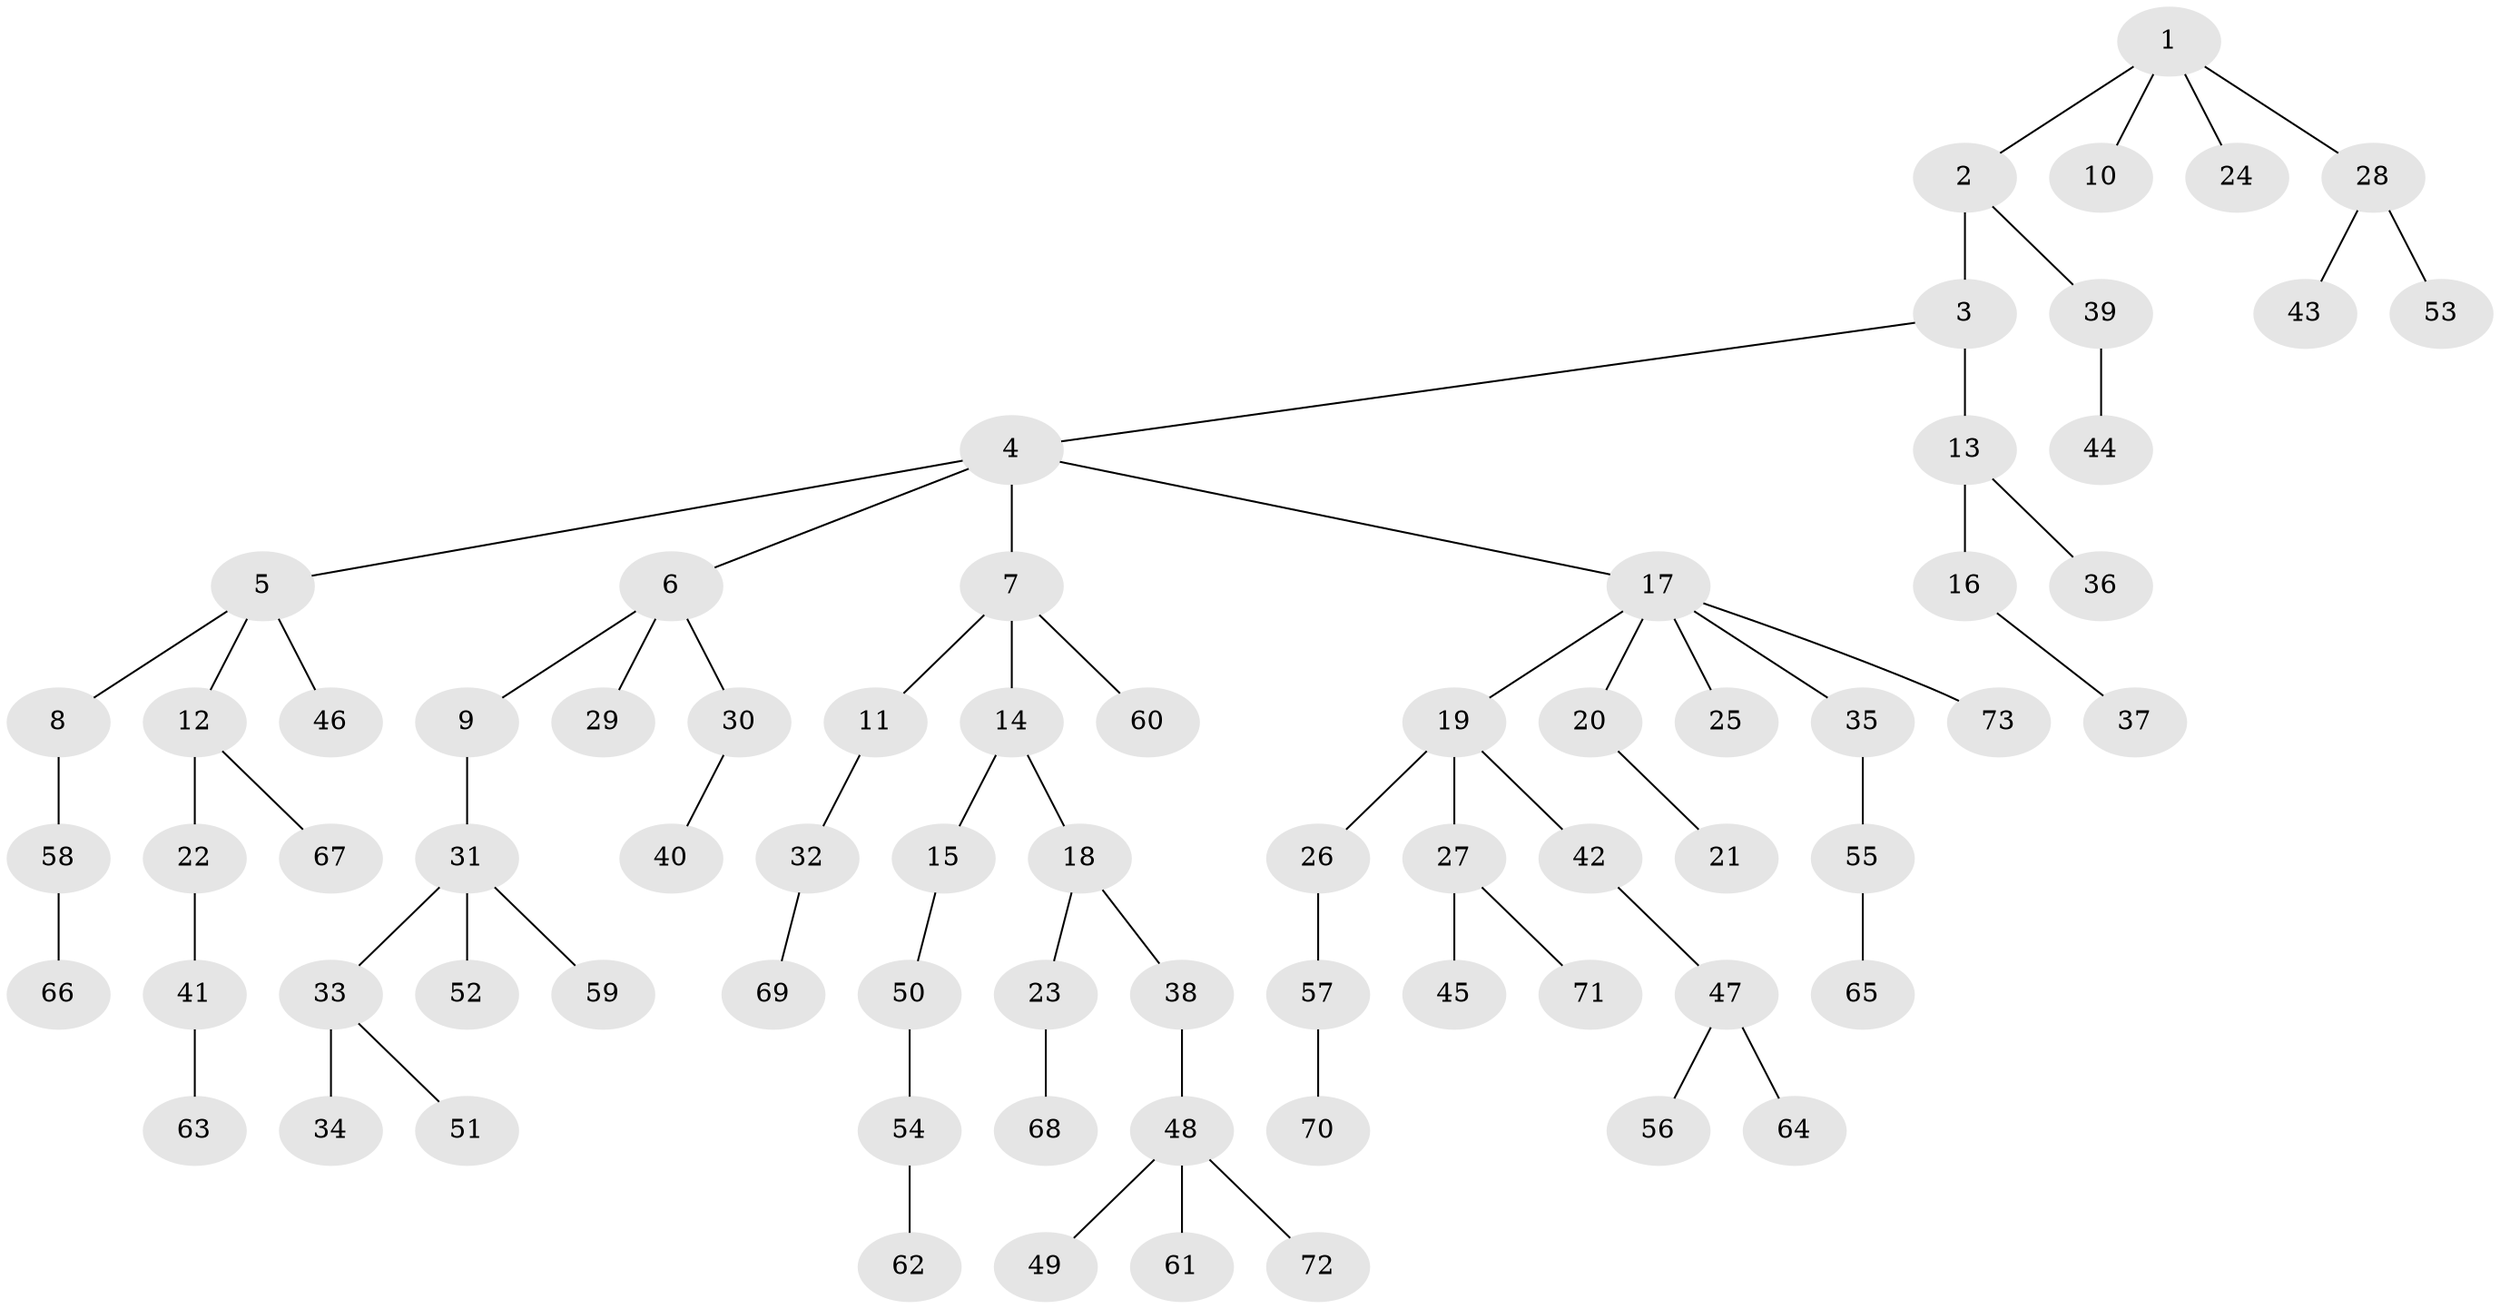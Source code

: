 // coarse degree distribution, {5: 0.03333333333333333, 2: 0.2, 3: 0.2, 1: 0.5, 4: 0.06666666666666667}
// Generated by graph-tools (version 1.1) at 2025/37/03/04/25 23:37:27]
// undirected, 73 vertices, 72 edges
graph export_dot {
  node [color=gray90,style=filled];
  1;
  2;
  3;
  4;
  5;
  6;
  7;
  8;
  9;
  10;
  11;
  12;
  13;
  14;
  15;
  16;
  17;
  18;
  19;
  20;
  21;
  22;
  23;
  24;
  25;
  26;
  27;
  28;
  29;
  30;
  31;
  32;
  33;
  34;
  35;
  36;
  37;
  38;
  39;
  40;
  41;
  42;
  43;
  44;
  45;
  46;
  47;
  48;
  49;
  50;
  51;
  52;
  53;
  54;
  55;
  56;
  57;
  58;
  59;
  60;
  61;
  62;
  63;
  64;
  65;
  66;
  67;
  68;
  69;
  70;
  71;
  72;
  73;
  1 -- 2;
  1 -- 10;
  1 -- 24;
  1 -- 28;
  2 -- 3;
  2 -- 39;
  3 -- 4;
  3 -- 13;
  4 -- 5;
  4 -- 6;
  4 -- 7;
  4 -- 17;
  5 -- 8;
  5 -- 12;
  5 -- 46;
  6 -- 9;
  6 -- 29;
  6 -- 30;
  7 -- 11;
  7 -- 14;
  7 -- 60;
  8 -- 58;
  9 -- 31;
  11 -- 32;
  12 -- 22;
  12 -- 67;
  13 -- 16;
  13 -- 36;
  14 -- 15;
  14 -- 18;
  15 -- 50;
  16 -- 37;
  17 -- 19;
  17 -- 20;
  17 -- 25;
  17 -- 35;
  17 -- 73;
  18 -- 23;
  18 -- 38;
  19 -- 26;
  19 -- 27;
  19 -- 42;
  20 -- 21;
  22 -- 41;
  23 -- 68;
  26 -- 57;
  27 -- 45;
  27 -- 71;
  28 -- 43;
  28 -- 53;
  30 -- 40;
  31 -- 33;
  31 -- 52;
  31 -- 59;
  32 -- 69;
  33 -- 34;
  33 -- 51;
  35 -- 55;
  38 -- 48;
  39 -- 44;
  41 -- 63;
  42 -- 47;
  47 -- 56;
  47 -- 64;
  48 -- 49;
  48 -- 61;
  48 -- 72;
  50 -- 54;
  54 -- 62;
  55 -- 65;
  57 -- 70;
  58 -- 66;
}
